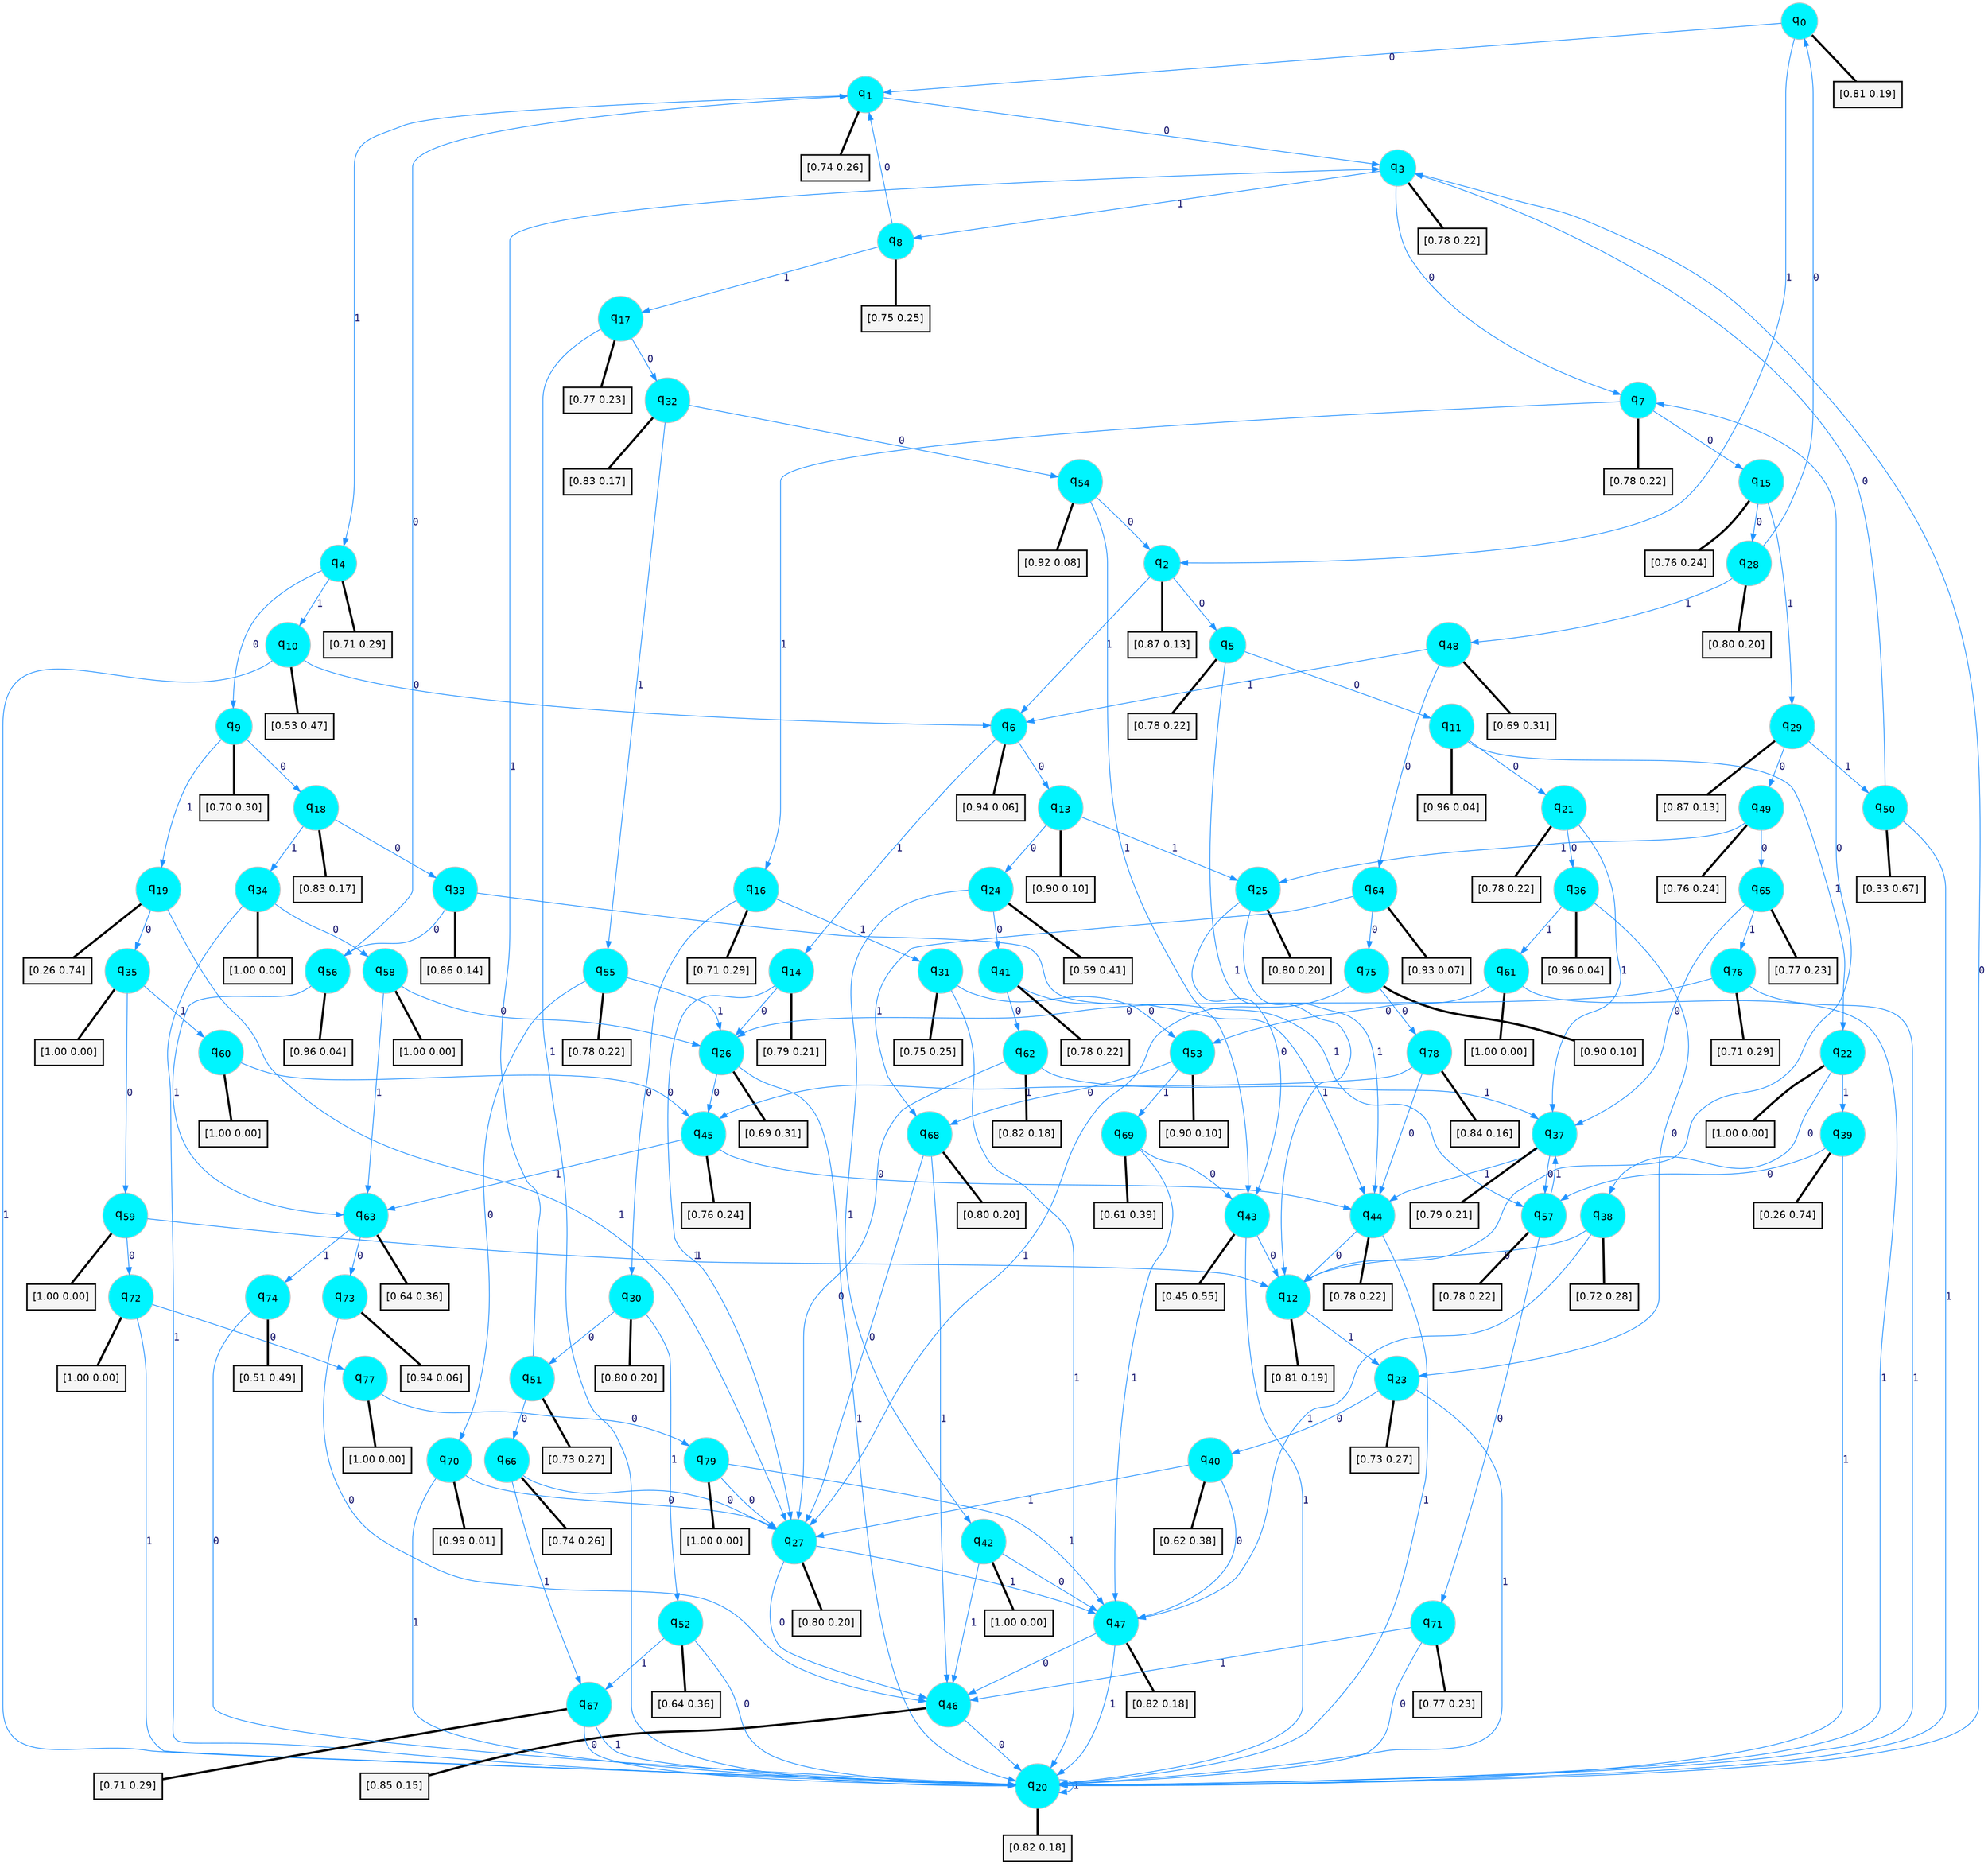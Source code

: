 digraph G {
graph [
bgcolor=transparent, dpi=300, rankdir=TD, size="40,25"];
node [
color=gray, fillcolor=turquoise1, fontcolor=black, fontname=Helvetica, fontsize=16, fontweight=bold, shape=circle, style=filled];
edge [
arrowsize=1, color=dodgerblue1, fontcolor=midnightblue, fontname=courier, fontweight=bold, penwidth=1, style=solid, weight=20];
0[label=<q<SUB>0</SUB>>];
1[label=<q<SUB>1</SUB>>];
2[label=<q<SUB>2</SUB>>];
3[label=<q<SUB>3</SUB>>];
4[label=<q<SUB>4</SUB>>];
5[label=<q<SUB>5</SUB>>];
6[label=<q<SUB>6</SUB>>];
7[label=<q<SUB>7</SUB>>];
8[label=<q<SUB>8</SUB>>];
9[label=<q<SUB>9</SUB>>];
10[label=<q<SUB>10</SUB>>];
11[label=<q<SUB>11</SUB>>];
12[label=<q<SUB>12</SUB>>];
13[label=<q<SUB>13</SUB>>];
14[label=<q<SUB>14</SUB>>];
15[label=<q<SUB>15</SUB>>];
16[label=<q<SUB>16</SUB>>];
17[label=<q<SUB>17</SUB>>];
18[label=<q<SUB>18</SUB>>];
19[label=<q<SUB>19</SUB>>];
20[label=<q<SUB>20</SUB>>];
21[label=<q<SUB>21</SUB>>];
22[label=<q<SUB>22</SUB>>];
23[label=<q<SUB>23</SUB>>];
24[label=<q<SUB>24</SUB>>];
25[label=<q<SUB>25</SUB>>];
26[label=<q<SUB>26</SUB>>];
27[label=<q<SUB>27</SUB>>];
28[label=<q<SUB>28</SUB>>];
29[label=<q<SUB>29</SUB>>];
30[label=<q<SUB>30</SUB>>];
31[label=<q<SUB>31</SUB>>];
32[label=<q<SUB>32</SUB>>];
33[label=<q<SUB>33</SUB>>];
34[label=<q<SUB>34</SUB>>];
35[label=<q<SUB>35</SUB>>];
36[label=<q<SUB>36</SUB>>];
37[label=<q<SUB>37</SUB>>];
38[label=<q<SUB>38</SUB>>];
39[label=<q<SUB>39</SUB>>];
40[label=<q<SUB>40</SUB>>];
41[label=<q<SUB>41</SUB>>];
42[label=<q<SUB>42</SUB>>];
43[label=<q<SUB>43</SUB>>];
44[label=<q<SUB>44</SUB>>];
45[label=<q<SUB>45</SUB>>];
46[label=<q<SUB>46</SUB>>];
47[label=<q<SUB>47</SUB>>];
48[label=<q<SUB>48</SUB>>];
49[label=<q<SUB>49</SUB>>];
50[label=<q<SUB>50</SUB>>];
51[label=<q<SUB>51</SUB>>];
52[label=<q<SUB>52</SUB>>];
53[label=<q<SUB>53</SUB>>];
54[label=<q<SUB>54</SUB>>];
55[label=<q<SUB>55</SUB>>];
56[label=<q<SUB>56</SUB>>];
57[label=<q<SUB>57</SUB>>];
58[label=<q<SUB>58</SUB>>];
59[label=<q<SUB>59</SUB>>];
60[label=<q<SUB>60</SUB>>];
61[label=<q<SUB>61</SUB>>];
62[label=<q<SUB>62</SUB>>];
63[label=<q<SUB>63</SUB>>];
64[label=<q<SUB>64</SUB>>];
65[label=<q<SUB>65</SUB>>];
66[label=<q<SUB>66</SUB>>];
67[label=<q<SUB>67</SUB>>];
68[label=<q<SUB>68</SUB>>];
69[label=<q<SUB>69</SUB>>];
70[label=<q<SUB>70</SUB>>];
71[label=<q<SUB>71</SUB>>];
72[label=<q<SUB>72</SUB>>];
73[label=<q<SUB>73</SUB>>];
74[label=<q<SUB>74</SUB>>];
75[label=<q<SUB>75</SUB>>];
76[label=<q<SUB>76</SUB>>];
77[label=<q<SUB>77</SUB>>];
78[label=<q<SUB>78</SUB>>];
79[label=<q<SUB>79</SUB>>];
80[label="[0.81 0.19]", shape=box,fontcolor=black, fontname=Helvetica, fontsize=14, penwidth=2, fillcolor=whitesmoke,color=black];
81[label="[0.74 0.26]", shape=box,fontcolor=black, fontname=Helvetica, fontsize=14, penwidth=2, fillcolor=whitesmoke,color=black];
82[label="[0.87 0.13]", shape=box,fontcolor=black, fontname=Helvetica, fontsize=14, penwidth=2, fillcolor=whitesmoke,color=black];
83[label="[0.78 0.22]", shape=box,fontcolor=black, fontname=Helvetica, fontsize=14, penwidth=2, fillcolor=whitesmoke,color=black];
84[label="[0.71 0.29]", shape=box,fontcolor=black, fontname=Helvetica, fontsize=14, penwidth=2, fillcolor=whitesmoke,color=black];
85[label="[0.78 0.22]", shape=box,fontcolor=black, fontname=Helvetica, fontsize=14, penwidth=2, fillcolor=whitesmoke,color=black];
86[label="[0.94 0.06]", shape=box,fontcolor=black, fontname=Helvetica, fontsize=14, penwidth=2, fillcolor=whitesmoke,color=black];
87[label="[0.78 0.22]", shape=box,fontcolor=black, fontname=Helvetica, fontsize=14, penwidth=2, fillcolor=whitesmoke,color=black];
88[label="[0.75 0.25]", shape=box,fontcolor=black, fontname=Helvetica, fontsize=14, penwidth=2, fillcolor=whitesmoke,color=black];
89[label="[0.70 0.30]", shape=box,fontcolor=black, fontname=Helvetica, fontsize=14, penwidth=2, fillcolor=whitesmoke,color=black];
90[label="[0.53 0.47]", shape=box,fontcolor=black, fontname=Helvetica, fontsize=14, penwidth=2, fillcolor=whitesmoke,color=black];
91[label="[0.96 0.04]", shape=box,fontcolor=black, fontname=Helvetica, fontsize=14, penwidth=2, fillcolor=whitesmoke,color=black];
92[label="[0.81 0.19]", shape=box,fontcolor=black, fontname=Helvetica, fontsize=14, penwidth=2, fillcolor=whitesmoke,color=black];
93[label="[0.90 0.10]", shape=box,fontcolor=black, fontname=Helvetica, fontsize=14, penwidth=2, fillcolor=whitesmoke,color=black];
94[label="[0.79 0.21]", shape=box,fontcolor=black, fontname=Helvetica, fontsize=14, penwidth=2, fillcolor=whitesmoke,color=black];
95[label="[0.76 0.24]", shape=box,fontcolor=black, fontname=Helvetica, fontsize=14, penwidth=2, fillcolor=whitesmoke,color=black];
96[label="[0.71 0.29]", shape=box,fontcolor=black, fontname=Helvetica, fontsize=14, penwidth=2, fillcolor=whitesmoke,color=black];
97[label="[0.77 0.23]", shape=box,fontcolor=black, fontname=Helvetica, fontsize=14, penwidth=2, fillcolor=whitesmoke,color=black];
98[label="[0.83 0.17]", shape=box,fontcolor=black, fontname=Helvetica, fontsize=14, penwidth=2, fillcolor=whitesmoke,color=black];
99[label="[0.26 0.74]", shape=box,fontcolor=black, fontname=Helvetica, fontsize=14, penwidth=2, fillcolor=whitesmoke,color=black];
100[label="[0.82 0.18]", shape=box,fontcolor=black, fontname=Helvetica, fontsize=14, penwidth=2, fillcolor=whitesmoke,color=black];
101[label="[0.78 0.22]", shape=box,fontcolor=black, fontname=Helvetica, fontsize=14, penwidth=2, fillcolor=whitesmoke,color=black];
102[label="[1.00 0.00]", shape=box,fontcolor=black, fontname=Helvetica, fontsize=14, penwidth=2, fillcolor=whitesmoke,color=black];
103[label="[0.73 0.27]", shape=box,fontcolor=black, fontname=Helvetica, fontsize=14, penwidth=2, fillcolor=whitesmoke,color=black];
104[label="[0.59 0.41]", shape=box,fontcolor=black, fontname=Helvetica, fontsize=14, penwidth=2, fillcolor=whitesmoke,color=black];
105[label="[0.80 0.20]", shape=box,fontcolor=black, fontname=Helvetica, fontsize=14, penwidth=2, fillcolor=whitesmoke,color=black];
106[label="[0.69 0.31]", shape=box,fontcolor=black, fontname=Helvetica, fontsize=14, penwidth=2, fillcolor=whitesmoke,color=black];
107[label="[0.80 0.20]", shape=box,fontcolor=black, fontname=Helvetica, fontsize=14, penwidth=2, fillcolor=whitesmoke,color=black];
108[label="[0.80 0.20]", shape=box,fontcolor=black, fontname=Helvetica, fontsize=14, penwidth=2, fillcolor=whitesmoke,color=black];
109[label="[0.87 0.13]", shape=box,fontcolor=black, fontname=Helvetica, fontsize=14, penwidth=2, fillcolor=whitesmoke,color=black];
110[label="[0.80 0.20]", shape=box,fontcolor=black, fontname=Helvetica, fontsize=14, penwidth=2, fillcolor=whitesmoke,color=black];
111[label="[0.75 0.25]", shape=box,fontcolor=black, fontname=Helvetica, fontsize=14, penwidth=2, fillcolor=whitesmoke,color=black];
112[label="[0.83 0.17]", shape=box,fontcolor=black, fontname=Helvetica, fontsize=14, penwidth=2, fillcolor=whitesmoke,color=black];
113[label="[0.86 0.14]", shape=box,fontcolor=black, fontname=Helvetica, fontsize=14, penwidth=2, fillcolor=whitesmoke,color=black];
114[label="[1.00 0.00]", shape=box,fontcolor=black, fontname=Helvetica, fontsize=14, penwidth=2, fillcolor=whitesmoke,color=black];
115[label="[1.00 0.00]", shape=box,fontcolor=black, fontname=Helvetica, fontsize=14, penwidth=2, fillcolor=whitesmoke,color=black];
116[label="[0.96 0.04]", shape=box,fontcolor=black, fontname=Helvetica, fontsize=14, penwidth=2, fillcolor=whitesmoke,color=black];
117[label="[0.79 0.21]", shape=box,fontcolor=black, fontname=Helvetica, fontsize=14, penwidth=2, fillcolor=whitesmoke,color=black];
118[label="[0.72 0.28]", shape=box,fontcolor=black, fontname=Helvetica, fontsize=14, penwidth=2, fillcolor=whitesmoke,color=black];
119[label="[0.26 0.74]", shape=box,fontcolor=black, fontname=Helvetica, fontsize=14, penwidth=2, fillcolor=whitesmoke,color=black];
120[label="[0.62 0.38]", shape=box,fontcolor=black, fontname=Helvetica, fontsize=14, penwidth=2, fillcolor=whitesmoke,color=black];
121[label="[0.78 0.22]", shape=box,fontcolor=black, fontname=Helvetica, fontsize=14, penwidth=2, fillcolor=whitesmoke,color=black];
122[label="[1.00 0.00]", shape=box,fontcolor=black, fontname=Helvetica, fontsize=14, penwidth=2, fillcolor=whitesmoke,color=black];
123[label="[0.45 0.55]", shape=box,fontcolor=black, fontname=Helvetica, fontsize=14, penwidth=2, fillcolor=whitesmoke,color=black];
124[label="[0.78 0.22]", shape=box,fontcolor=black, fontname=Helvetica, fontsize=14, penwidth=2, fillcolor=whitesmoke,color=black];
125[label="[0.76 0.24]", shape=box,fontcolor=black, fontname=Helvetica, fontsize=14, penwidth=2, fillcolor=whitesmoke,color=black];
126[label="[0.85 0.15]", shape=box,fontcolor=black, fontname=Helvetica, fontsize=14, penwidth=2, fillcolor=whitesmoke,color=black];
127[label="[0.82 0.18]", shape=box,fontcolor=black, fontname=Helvetica, fontsize=14, penwidth=2, fillcolor=whitesmoke,color=black];
128[label="[0.69 0.31]", shape=box,fontcolor=black, fontname=Helvetica, fontsize=14, penwidth=2, fillcolor=whitesmoke,color=black];
129[label="[0.76 0.24]", shape=box,fontcolor=black, fontname=Helvetica, fontsize=14, penwidth=2, fillcolor=whitesmoke,color=black];
130[label="[0.33 0.67]", shape=box,fontcolor=black, fontname=Helvetica, fontsize=14, penwidth=2, fillcolor=whitesmoke,color=black];
131[label="[0.73 0.27]", shape=box,fontcolor=black, fontname=Helvetica, fontsize=14, penwidth=2, fillcolor=whitesmoke,color=black];
132[label="[0.64 0.36]", shape=box,fontcolor=black, fontname=Helvetica, fontsize=14, penwidth=2, fillcolor=whitesmoke,color=black];
133[label="[0.90 0.10]", shape=box,fontcolor=black, fontname=Helvetica, fontsize=14, penwidth=2, fillcolor=whitesmoke,color=black];
134[label="[0.92 0.08]", shape=box,fontcolor=black, fontname=Helvetica, fontsize=14, penwidth=2, fillcolor=whitesmoke,color=black];
135[label="[0.78 0.22]", shape=box,fontcolor=black, fontname=Helvetica, fontsize=14, penwidth=2, fillcolor=whitesmoke,color=black];
136[label="[0.96 0.04]", shape=box,fontcolor=black, fontname=Helvetica, fontsize=14, penwidth=2, fillcolor=whitesmoke,color=black];
137[label="[0.78 0.22]", shape=box,fontcolor=black, fontname=Helvetica, fontsize=14, penwidth=2, fillcolor=whitesmoke,color=black];
138[label="[1.00 0.00]", shape=box,fontcolor=black, fontname=Helvetica, fontsize=14, penwidth=2, fillcolor=whitesmoke,color=black];
139[label="[1.00 0.00]", shape=box,fontcolor=black, fontname=Helvetica, fontsize=14, penwidth=2, fillcolor=whitesmoke,color=black];
140[label="[1.00 0.00]", shape=box,fontcolor=black, fontname=Helvetica, fontsize=14, penwidth=2, fillcolor=whitesmoke,color=black];
141[label="[1.00 0.00]", shape=box,fontcolor=black, fontname=Helvetica, fontsize=14, penwidth=2, fillcolor=whitesmoke,color=black];
142[label="[0.82 0.18]", shape=box,fontcolor=black, fontname=Helvetica, fontsize=14, penwidth=2, fillcolor=whitesmoke,color=black];
143[label="[0.64 0.36]", shape=box,fontcolor=black, fontname=Helvetica, fontsize=14, penwidth=2, fillcolor=whitesmoke,color=black];
144[label="[0.93 0.07]", shape=box,fontcolor=black, fontname=Helvetica, fontsize=14, penwidth=2, fillcolor=whitesmoke,color=black];
145[label="[0.77 0.23]", shape=box,fontcolor=black, fontname=Helvetica, fontsize=14, penwidth=2, fillcolor=whitesmoke,color=black];
146[label="[0.74 0.26]", shape=box,fontcolor=black, fontname=Helvetica, fontsize=14, penwidth=2, fillcolor=whitesmoke,color=black];
147[label="[0.71 0.29]", shape=box,fontcolor=black, fontname=Helvetica, fontsize=14, penwidth=2, fillcolor=whitesmoke,color=black];
148[label="[0.80 0.20]", shape=box,fontcolor=black, fontname=Helvetica, fontsize=14, penwidth=2, fillcolor=whitesmoke,color=black];
149[label="[0.61 0.39]", shape=box,fontcolor=black, fontname=Helvetica, fontsize=14, penwidth=2, fillcolor=whitesmoke,color=black];
150[label="[0.99 0.01]", shape=box,fontcolor=black, fontname=Helvetica, fontsize=14, penwidth=2, fillcolor=whitesmoke,color=black];
151[label="[0.77 0.23]", shape=box,fontcolor=black, fontname=Helvetica, fontsize=14, penwidth=2, fillcolor=whitesmoke,color=black];
152[label="[1.00 0.00]", shape=box,fontcolor=black, fontname=Helvetica, fontsize=14, penwidth=2, fillcolor=whitesmoke,color=black];
153[label="[0.94 0.06]", shape=box,fontcolor=black, fontname=Helvetica, fontsize=14, penwidth=2, fillcolor=whitesmoke,color=black];
154[label="[0.51 0.49]", shape=box,fontcolor=black, fontname=Helvetica, fontsize=14, penwidth=2, fillcolor=whitesmoke,color=black];
155[label="[0.90 0.10]", shape=box,fontcolor=black, fontname=Helvetica, fontsize=14, penwidth=2, fillcolor=whitesmoke,color=black];
156[label="[0.71 0.29]", shape=box,fontcolor=black, fontname=Helvetica, fontsize=14, penwidth=2, fillcolor=whitesmoke,color=black];
157[label="[1.00 0.00]", shape=box,fontcolor=black, fontname=Helvetica, fontsize=14, penwidth=2, fillcolor=whitesmoke,color=black];
158[label="[0.84 0.16]", shape=box,fontcolor=black, fontname=Helvetica, fontsize=14, penwidth=2, fillcolor=whitesmoke,color=black];
159[label="[1.00 0.00]", shape=box,fontcolor=black, fontname=Helvetica, fontsize=14, penwidth=2, fillcolor=whitesmoke,color=black];
0->1 [label=0];
0->2 [label=1];
0->80 [arrowhead=none, penwidth=3,color=black];
1->3 [label=0];
1->4 [label=1];
1->81 [arrowhead=none, penwidth=3,color=black];
2->5 [label=0];
2->6 [label=1];
2->82 [arrowhead=none, penwidth=3,color=black];
3->7 [label=0];
3->8 [label=1];
3->83 [arrowhead=none, penwidth=3,color=black];
4->9 [label=0];
4->10 [label=1];
4->84 [arrowhead=none, penwidth=3,color=black];
5->11 [label=0];
5->12 [label=1];
5->85 [arrowhead=none, penwidth=3,color=black];
6->13 [label=0];
6->14 [label=1];
6->86 [arrowhead=none, penwidth=3,color=black];
7->15 [label=0];
7->16 [label=1];
7->87 [arrowhead=none, penwidth=3,color=black];
8->1 [label=0];
8->17 [label=1];
8->88 [arrowhead=none, penwidth=3,color=black];
9->18 [label=0];
9->19 [label=1];
9->89 [arrowhead=none, penwidth=3,color=black];
10->6 [label=0];
10->20 [label=1];
10->90 [arrowhead=none, penwidth=3,color=black];
11->21 [label=0];
11->22 [label=1];
11->91 [arrowhead=none, penwidth=3,color=black];
12->7 [label=0];
12->23 [label=1];
12->92 [arrowhead=none, penwidth=3,color=black];
13->24 [label=0];
13->25 [label=1];
13->93 [arrowhead=none, penwidth=3,color=black];
14->26 [label=0];
14->27 [label=1];
14->94 [arrowhead=none, penwidth=3,color=black];
15->28 [label=0];
15->29 [label=1];
15->95 [arrowhead=none, penwidth=3,color=black];
16->30 [label=0];
16->31 [label=1];
16->96 [arrowhead=none, penwidth=3,color=black];
17->32 [label=0];
17->20 [label=1];
17->97 [arrowhead=none, penwidth=3,color=black];
18->33 [label=0];
18->34 [label=1];
18->98 [arrowhead=none, penwidth=3,color=black];
19->35 [label=0];
19->27 [label=1];
19->99 [arrowhead=none, penwidth=3,color=black];
20->3 [label=0];
20->20 [label=1];
20->100 [arrowhead=none, penwidth=3,color=black];
21->36 [label=0];
21->37 [label=1];
21->101 [arrowhead=none, penwidth=3,color=black];
22->38 [label=0];
22->39 [label=1];
22->102 [arrowhead=none, penwidth=3,color=black];
23->40 [label=0];
23->20 [label=1];
23->103 [arrowhead=none, penwidth=3,color=black];
24->41 [label=0];
24->42 [label=1];
24->104 [arrowhead=none, penwidth=3,color=black];
25->43 [label=0];
25->44 [label=1];
25->105 [arrowhead=none, penwidth=3,color=black];
26->45 [label=0];
26->20 [label=1];
26->106 [arrowhead=none, penwidth=3,color=black];
27->46 [label=0];
27->47 [label=1];
27->107 [arrowhead=none, penwidth=3,color=black];
28->0 [label=0];
28->48 [label=1];
28->108 [arrowhead=none, penwidth=3,color=black];
29->49 [label=0];
29->50 [label=1];
29->109 [arrowhead=none, penwidth=3,color=black];
30->51 [label=0];
30->52 [label=1];
30->110 [arrowhead=none, penwidth=3,color=black];
31->53 [label=0];
31->20 [label=1];
31->111 [arrowhead=none, penwidth=3,color=black];
32->54 [label=0];
32->55 [label=1];
32->112 [arrowhead=none, penwidth=3,color=black];
33->56 [label=0];
33->57 [label=1];
33->113 [arrowhead=none, penwidth=3,color=black];
34->58 [label=0];
34->20 [label=1];
34->114 [arrowhead=none, penwidth=3,color=black];
35->59 [label=0];
35->60 [label=1];
35->115 [arrowhead=none, penwidth=3,color=black];
36->23 [label=0];
36->61 [label=1];
36->116 [arrowhead=none, penwidth=3,color=black];
37->57 [label=0];
37->44 [label=1];
37->117 [arrowhead=none, penwidth=3,color=black];
38->12 [label=0];
38->47 [label=1];
38->118 [arrowhead=none, penwidth=3,color=black];
39->57 [label=0];
39->20 [label=1];
39->119 [arrowhead=none, penwidth=3,color=black];
40->47 [label=0];
40->27 [label=1];
40->120 [arrowhead=none, penwidth=3,color=black];
41->62 [label=0];
41->44 [label=1];
41->121 [arrowhead=none, penwidth=3,color=black];
42->47 [label=0];
42->46 [label=1];
42->122 [arrowhead=none, penwidth=3,color=black];
43->12 [label=0];
43->20 [label=1];
43->123 [arrowhead=none, penwidth=3,color=black];
44->12 [label=0];
44->20 [label=1];
44->124 [arrowhead=none, penwidth=3,color=black];
45->44 [label=0];
45->63 [label=1];
45->125 [arrowhead=none, penwidth=3,color=black];
46->20 [label=0];
46->126 [arrowhead=none, penwidth=3,color=black];
47->46 [label=0];
47->20 [label=1];
47->127 [arrowhead=none, penwidth=3,color=black];
48->64 [label=0];
48->6 [label=1];
48->128 [arrowhead=none, penwidth=3,color=black];
49->65 [label=0];
49->25 [label=1];
49->129 [arrowhead=none, penwidth=3,color=black];
50->3 [label=0];
50->20 [label=1];
50->130 [arrowhead=none, penwidth=3,color=black];
51->66 [label=0];
51->3 [label=1];
51->131 [arrowhead=none, penwidth=3,color=black];
52->20 [label=0];
52->67 [label=1];
52->132 [arrowhead=none, penwidth=3,color=black];
53->68 [label=0];
53->69 [label=1];
53->133 [arrowhead=none, penwidth=3,color=black];
54->2 [label=0];
54->43 [label=1];
54->134 [arrowhead=none, penwidth=3,color=black];
55->70 [label=0];
55->26 [label=1];
55->135 [arrowhead=none, penwidth=3,color=black];
56->1 [label=0];
56->63 [label=1];
56->136 [arrowhead=none, penwidth=3,color=black];
57->71 [label=0];
57->37 [label=1];
57->137 [arrowhead=none, penwidth=3,color=black];
58->26 [label=0];
58->63 [label=1];
58->138 [arrowhead=none, penwidth=3,color=black];
59->72 [label=0];
59->12 [label=1];
59->139 [arrowhead=none, penwidth=3,color=black];
60->45 [label=0];
60->140 [arrowhead=none, penwidth=3,color=black];
61->53 [label=0];
61->20 [label=1];
61->141 [arrowhead=none, penwidth=3,color=black];
62->27 [label=0];
62->37 [label=1];
62->142 [arrowhead=none, penwidth=3,color=black];
63->73 [label=0];
63->74 [label=1];
63->143 [arrowhead=none, penwidth=3,color=black];
64->75 [label=0];
64->68 [label=1];
64->144 [arrowhead=none, penwidth=3,color=black];
65->37 [label=0];
65->76 [label=1];
65->145 [arrowhead=none, penwidth=3,color=black];
66->27 [label=0];
66->67 [label=1];
66->146 [arrowhead=none, penwidth=3,color=black];
67->20 [label=0];
67->20 [label=1];
67->147 [arrowhead=none, penwidth=3,color=black];
68->27 [label=0];
68->46 [label=1];
68->148 [arrowhead=none, penwidth=3,color=black];
69->43 [label=0];
69->47 [label=1];
69->149 [arrowhead=none, penwidth=3,color=black];
70->27 [label=0];
70->20 [label=1];
70->150 [arrowhead=none, penwidth=3,color=black];
71->20 [label=0];
71->46 [label=1];
71->151 [arrowhead=none, penwidth=3,color=black];
72->77 [label=0];
72->20 [label=1];
72->152 [arrowhead=none, penwidth=3,color=black];
73->46 [label=0];
73->153 [arrowhead=none, penwidth=3,color=black];
74->20 [label=0];
74->154 [arrowhead=none, penwidth=3,color=black];
75->78 [label=0];
75->27 [label=1];
75->155 [arrowhead=none, penwidth=3,color=black];
76->26 [label=0];
76->20 [label=1];
76->156 [arrowhead=none, penwidth=3,color=black];
77->79 [label=0];
77->157 [arrowhead=none, penwidth=3,color=black];
78->44 [label=0];
78->45 [label=1];
78->158 [arrowhead=none, penwidth=3,color=black];
79->27 [label=0];
79->47 [label=1];
79->159 [arrowhead=none, penwidth=3,color=black];
}
